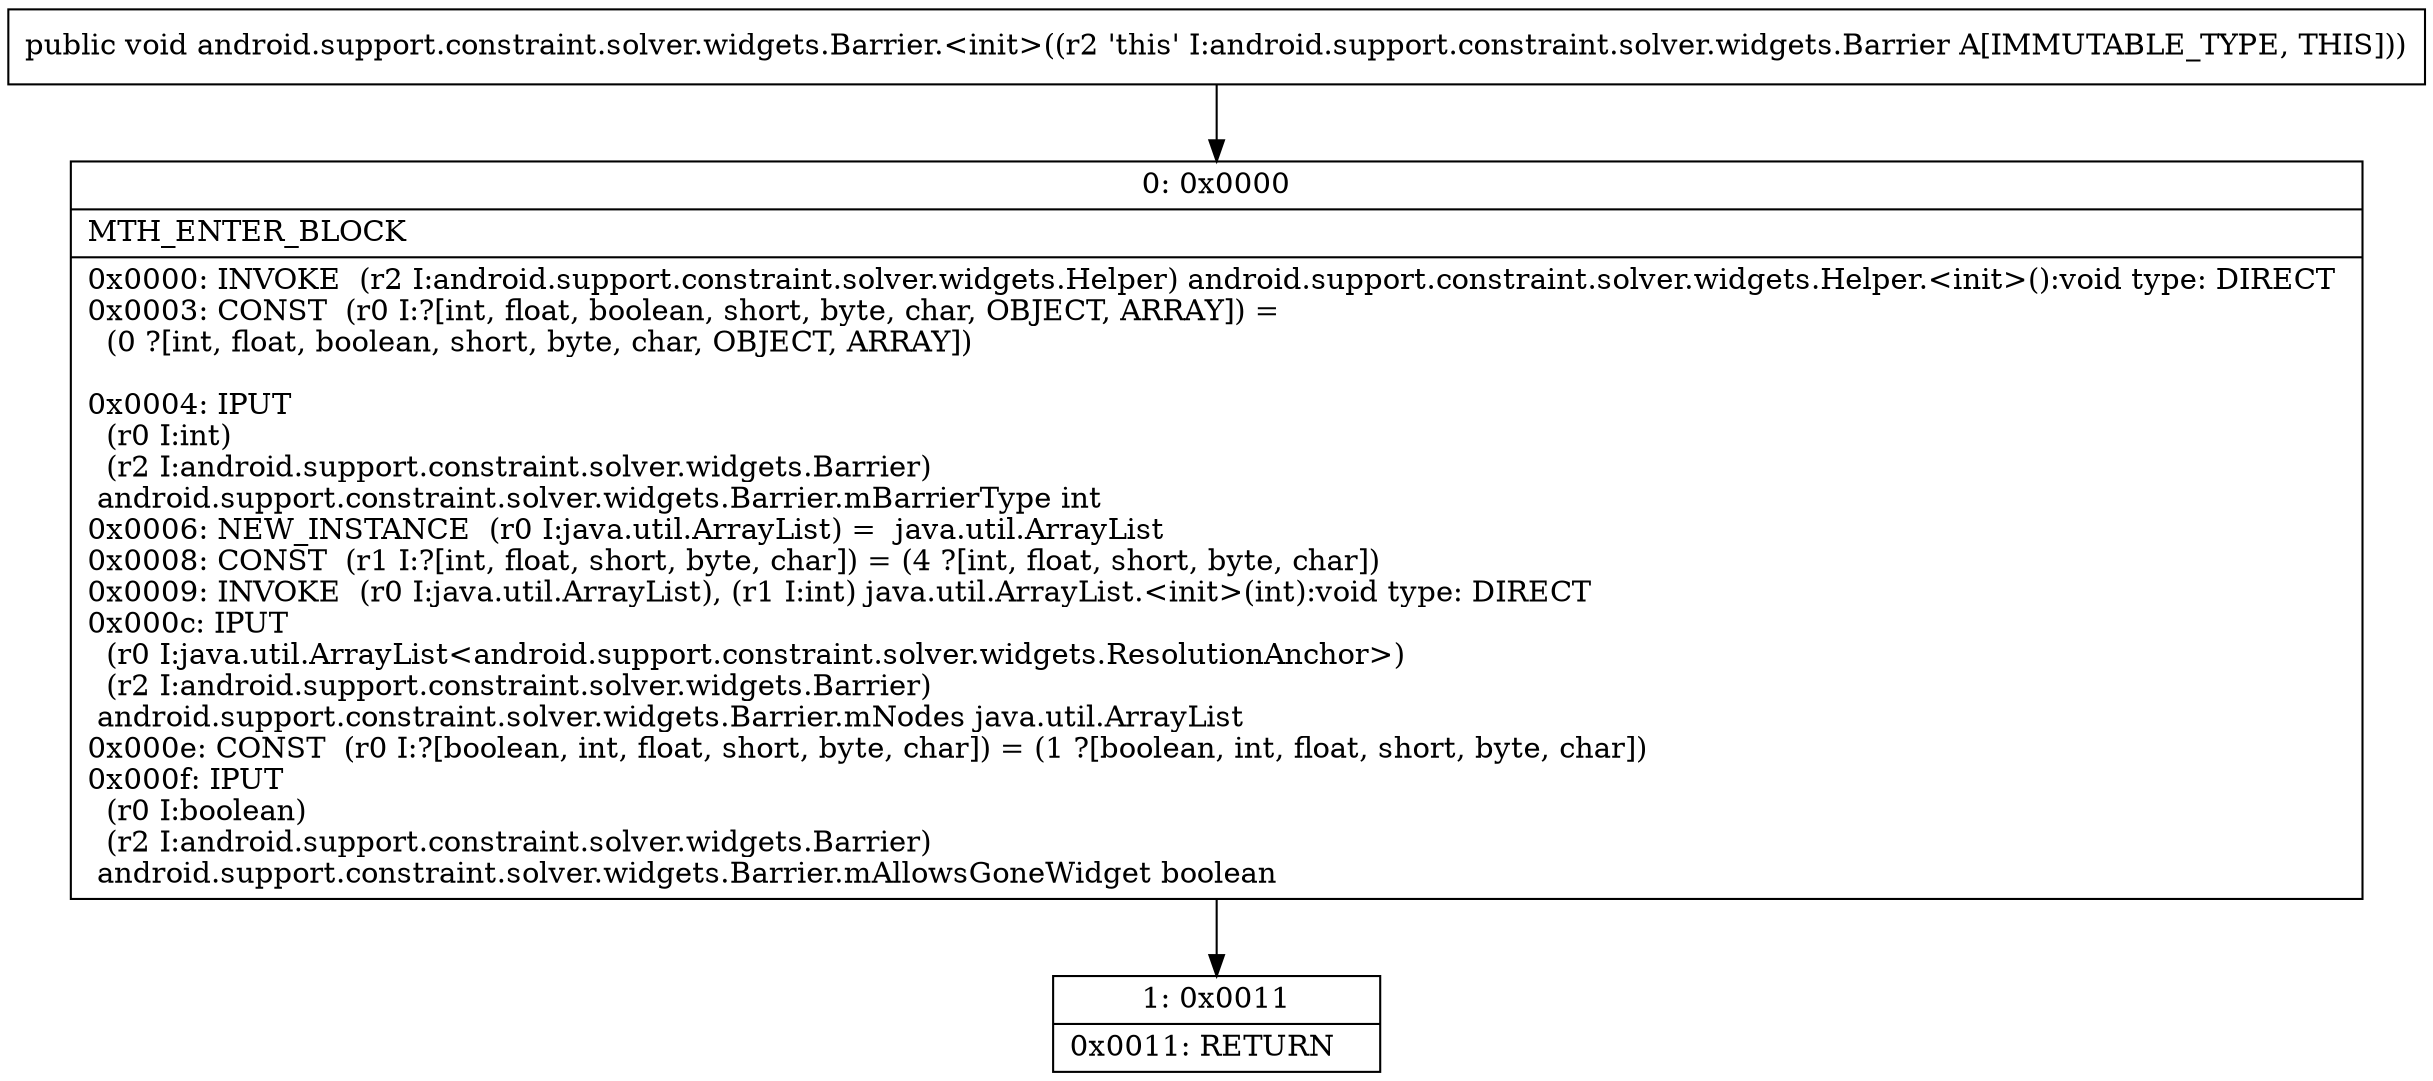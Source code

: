 digraph "CFG forandroid.support.constraint.solver.widgets.Barrier.\<init\>()V" {
Node_0 [shape=record,label="{0\:\ 0x0000|MTH_ENTER_BLOCK\l|0x0000: INVOKE  (r2 I:android.support.constraint.solver.widgets.Helper) android.support.constraint.solver.widgets.Helper.\<init\>():void type: DIRECT \l0x0003: CONST  (r0 I:?[int, float, boolean, short, byte, char, OBJECT, ARRAY]) = \l  (0 ?[int, float, boolean, short, byte, char, OBJECT, ARRAY])\l \l0x0004: IPUT  \l  (r0 I:int)\l  (r2 I:android.support.constraint.solver.widgets.Barrier)\l android.support.constraint.solver.widgets.Barrier.mBarrierType int \l0x0006: NEW_INSTANCE  (r0 I:java.util.ArrayList) =  java.util.ArrayList \l0x0008: CONST  (r1 I:?[int, float, short, byte, char]) = (4 ?[int, float, short, byte, char]) \l0x0009: INVOKE  (r0 I:java.util.ArrayList), (r1 I:int) java.util.ArrayList.\<init\>(int):void type: DIRECT \l0x000c: IPUT  \l  (r0 I:java.util.ArrayList\<android.support.constraint.solver.widgets.ResolutionAnchor\>)\l  (r2 I:android.support.constraint.solver.widgets.Barrier)\l android.support.constraint.solver.widgets.Barrier.mNodes java.util.ArrayList \l0x000e: CONST  (r0 I:?[boolean, int, float, short, byte, char]) = (1 ?[boolean, int, float, short, byte, char]) \l0x000f: IPUT  \l  (r0 I:boolean)\l  (r2 I:android.support.constraint.solver.widgets.Barrier)\l android.support.constraint.solver.widgets.Barrier.mAllowsGoneWidget boolean \l}"];
Node_1 [shape=record,label="{1\:\ 0x0011|0x0011: RETURN   \l}"];
MethodNode[shape=record,label="{public void android.support.constraint.solver.widgets.Barrier.\<init\>((r2 'this' I:android.support.constraint.solver.widgets.Barrier A[IMMUTABLE_TYPE, THIS])) }"];
MethodNode -> Node_0;
Node_0 -> Node_1;
}

